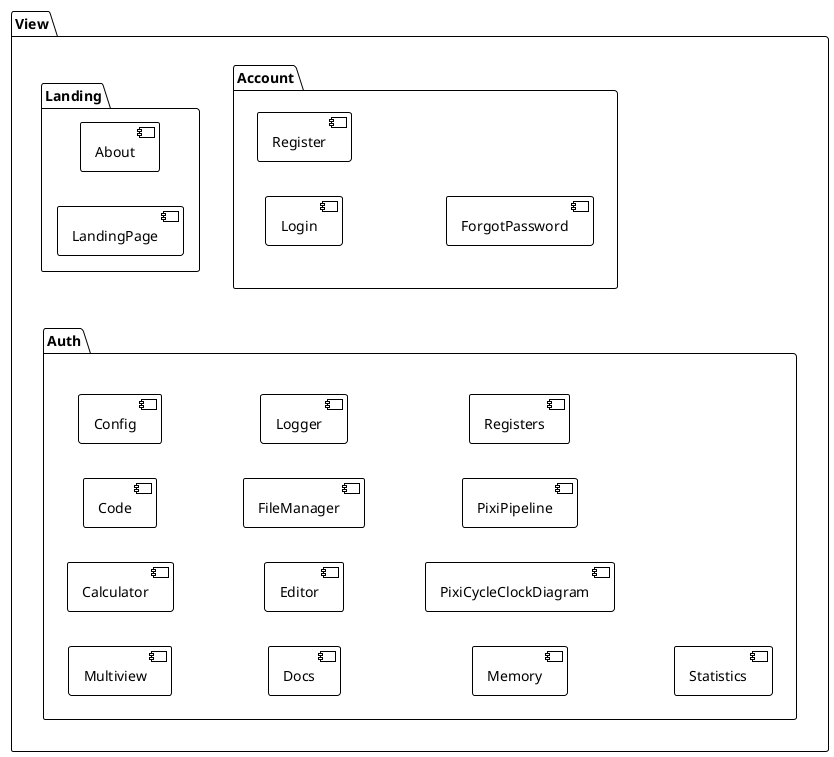 @startuml
'https://plantuml.com/class-diagram
!theme plain
left to right direction

package View {
  package Account {
    [Login]
    [Register]
    [ForgotPassword]
  }

  package Landing {
    [About]
    [LandingPage]
  }

  package Auth {
    [Multiview]
    [Calculator]
    [Code]
    [Config]
    [Docs]
    [Editor]
    [FileManager]
    [Logger]
    [Memory]
    [PixiCycleClockDiagram]
    [PixiPipeline]
    [Registers]
    [Statistics]
  }
}

Auth -[hidden]down- Account
@enduml
